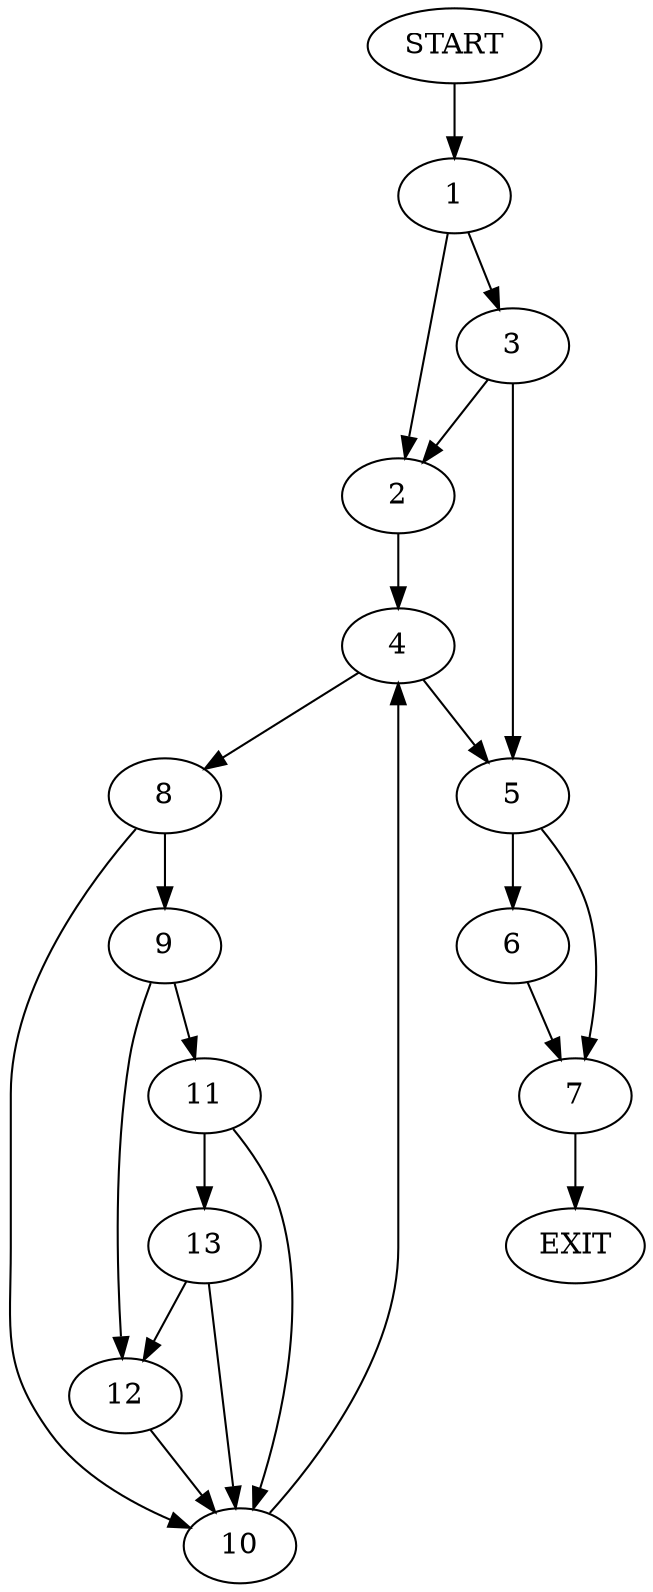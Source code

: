 digraph {
0 [label="START"]
14 [label="EXIT"]
0 -> 1
1 -> 2
1 -> 3
2 -> 4
3 -> 2
3 -> 5
5 -> 6
5 -> 7
4 -> 5
4 -> 8
8 -> 9
8 -> 10
10 -> 4
9 -> 11
9 -> 12
11 -> 13
11 -> 10
12 -> 10
13 -> 12
13 -> 10
6 -> 7
7 -> 14
}
